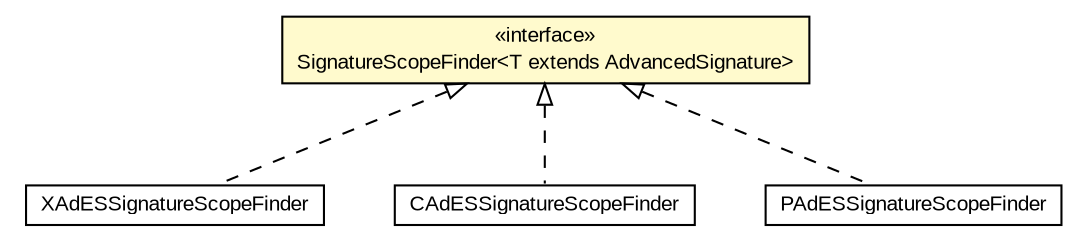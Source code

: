 #!/usr/local/bin/dot
#
# Class diagram 
# Generated by UMLGraph version R5_6-24-gf6e263 (http://www.umlgraph.org/)
#

digraph G {
	edge [fontname="arial",fontsize=10,labelfontname="arial",labelfontsize=10];
	node [fontname="arial",fontsize=10,shape=plaintext];
	nodesep=0.25;
	ranksep=0.5;
	// eu.europa.esig.dss.validation.SignatureScopeFinder<T extends eu.europa.esig.dss.validation.AdvancedSignature>
	c646935 [label=<<table title="eu.europa.esig.dss.validation.SignatureScopeFinder" border="0" cellborder="1" cellspacing="0" cellpadding="2" port="p" bgcolor="lemonChiffon" href="./SignatureScopeFinder.html">
		<tr><td><table border="0" cellspacing="0" cellpadding="1">
<tr><td align="center" balign="center"> &#171;interface&#187; </td></tr>
<tr><td align="center" balign="center"> SignatureScopeFinder&lt;T extends AdvancedSignature&gt; </td></tr>
		</table></td></tr>
		</table>>, URL="./SignatureScopeFinder.html", fontname="arial", fontcolor="black", fontsize=10.0];
	// eu.europa.esig.dss.xades.validation.XAdESSignatureScopeFinder
	c647446 [label=<<table title="eu.europa.esig.dss.xades.validation.XAdESSignatureScopeFinder" border="0" cellborder="1" cellspacing="0" cellpadding="2" port="p" href="../xades/validation/XAdESSignatureScopeFinder.html">
		<tr><td><table border="0" cellspacing="0" cellpadding="1">
<tr><td align="center" balign="center"> XAdESSignatureScopeFinder </td></tr>
		</table></td></tr>
		</table>>, URL="../xades/validation/XAdESSignatureScopeFinder.html", fontname="arial", fontcolor="black", fontsize=10.0];
	// eu.europa.esig.dss.cades.validation.CAdESSignatureScopeFinder
	c647474 [label=<<table title="eu.europa.esig.dss.cades.validation.CAdESSignatureScopeFinder" border="0" cellborder="1" cellspacing="0" cellpadding="2" port="p" href="../cades/validation/CAdESSignatureScopeFinder.html">
		<tr><td><table border="0" cellspacing="0" cellpadding="1">
<tr><td align="center" balign="center"> CAdESSignatureScopeFinder </td></tr>
		</table></td></tr>
		</table>>, URL="../cades/validation/CAdESSignatureScopeFinder.html", fontname="arial", fontcolor="black", fontsize=10.0];
	// eu.europa.esig.dss.pades.validation.PAdESSignatureScopeFinder
	c647492 [label=<<table title="eu.europa.esig.dss.pades.validation.PAdESSignatureScopeFinder" border="0" cellborder="1" cellspacing="0" cellpadding="2" port="p" href="../pades/validation/PAdESSignatureScopeFinder.html">
		<tr><td><table border="0" cellspacing="0" cellpadding="1">
<tr><td align="center" balign="center"> PAdESSignatureScopeFinder </td></tr>
		</table></td></tr>
		</table>>, URL="../pades/validation/PAdESSignatureScopeFinder.html", fontname="arial", fontcolor="black", fontsize=10.0];
	//eu.europa.esig.dss.xades.validation.XAdESSignatureScopeFinder implements eu.europa.esig.dss.validation.SignatureScopeFinder<T extends eu.europa.esig.dss.validation.AdvancedSignature>
	c646935:p -> c647446:p [dir=back,arrowtail=empty,style=dashed];
	//eu.europa.esig.dss.cades.validation.CAdESSignatureScopeFinder implements eu.europa.esig.dss.validation.SignatureScopeFinder<T extends eu.europa.esig.dss.validation.AdvancedSignature>
	c646935:p -> c647474:p [dir=back,arrowtail=empty,style=dashed];
	//eu.europa.esig.dss.pades.validation.PAdESSignatureScopeFinder implements eu.europa.esig.dss.validation.SignatureScopeFinder<T extends eu.europa.esig.dss.validation.AdvancedSignature>
	c646935:p -> c647492:p [dir=back,arrowtail=empty,style=dashed];
}

